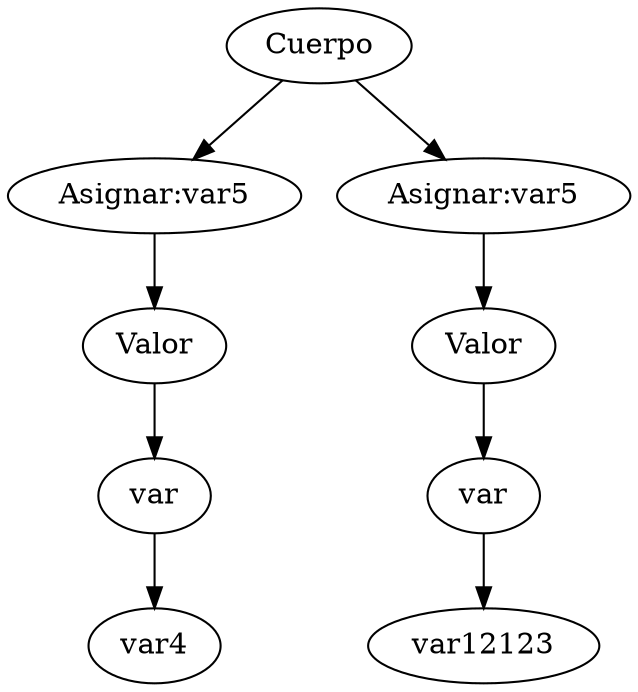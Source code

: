 digraph G {
ArbolCuerpo4f132aa2[label="Cuerpo"]
ArbolCuerpo4f132aa2->ArbolAsignacion4f4c5c01
ArbolAsignacion4f4c5c01[label="Asignar:var5"]
ArbolValor3246c161[label="Valor"]
ArbolValor3246c161T[label="var"]
ArbolValor3246c161->ArbolValor3246c161T
ArbolValor3246c161TV[label="var4"]
ArbolValor3246c161T->ArbolValor3246c161TV
ArbolAsignacion4f4c5c01->ArbolValor3246c161
ArbolCuerpo4f132aa2->ArbolAsignacion631f9985
ArbolAsignacion631f9985[label="Asignar:var5"]
ArbolValor358ff97e[label="Valor"]
ArbolValor358ff97eT[label="var"]
ArbolValor358ff97e->ArbolValor358ff97eT
ArbolValor358ff97eTV[label="var12123"]
ArbolValor358ff97eT->ArbolValor358ff97eTV
ArbolAsignacion631f9985->ArbolValor358ff97e

}